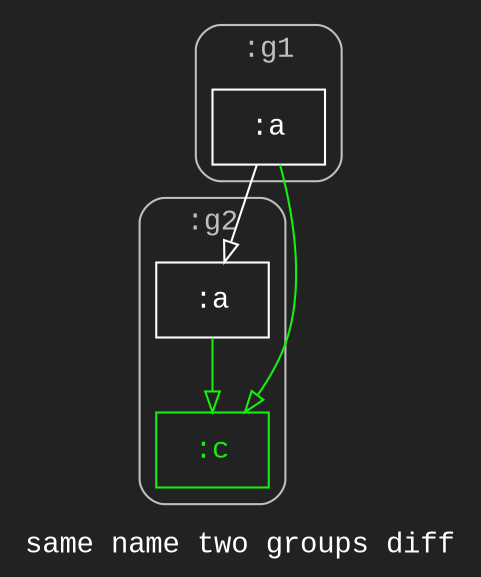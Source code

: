 digraph D {
    label="same name two groups diff";
    tooltip="same name two groups diff";
    bgcolor="#222222";
    fontcolor="#ffffff";
    fontname="Courier New";
    
    subgraph cluster_node1 { /* :g1 */
        label=":g1";
        style="rounded";
        fontname="Courier New";
        color="#bfbfbf";
        fontcolor="#bfbfbf";
        tooltip=":g1";
        
        node2 [color="#ffffff",fontcolor="#ffffff",fontname="Courier New",shape="rectangle",tooltip=":g1:a",label=":a"]
    }
    
    subgraph cluster_node3 { /* :g2 */
        label=":g2";
        style="rounded";
        fontname="Courier New";
        color="#bfbfbf";
        fontcolor="#bfbfbf";
        tooltip=":g2";
        
        node4 [color="#ffffff",fontcolor="#ffffff",fontname="Courier New",shape="rectangle",tooltip=":g2:a",label=":a"]
        node5 [color="#15ef10",fontcolor="#15ef10",fontname="Courier New",shape="rectangle",tooltip=":g2:c",label=":c"]
    }
    
    node2 -> node4 [arrowhead="empty",color="#ffffff",tooltip=":g1:a\n   ->\n:g2:a",]
    node2 -> node5 [arrowhead="empty",color="#15ef10",tooltip=":g1:a\n   ->\n:g2:c",]
    node4 -> node5 [arrowhead="empty",color="#15ef10",tooltip=":g2:a\n   ->\n:g2:c",]
}

